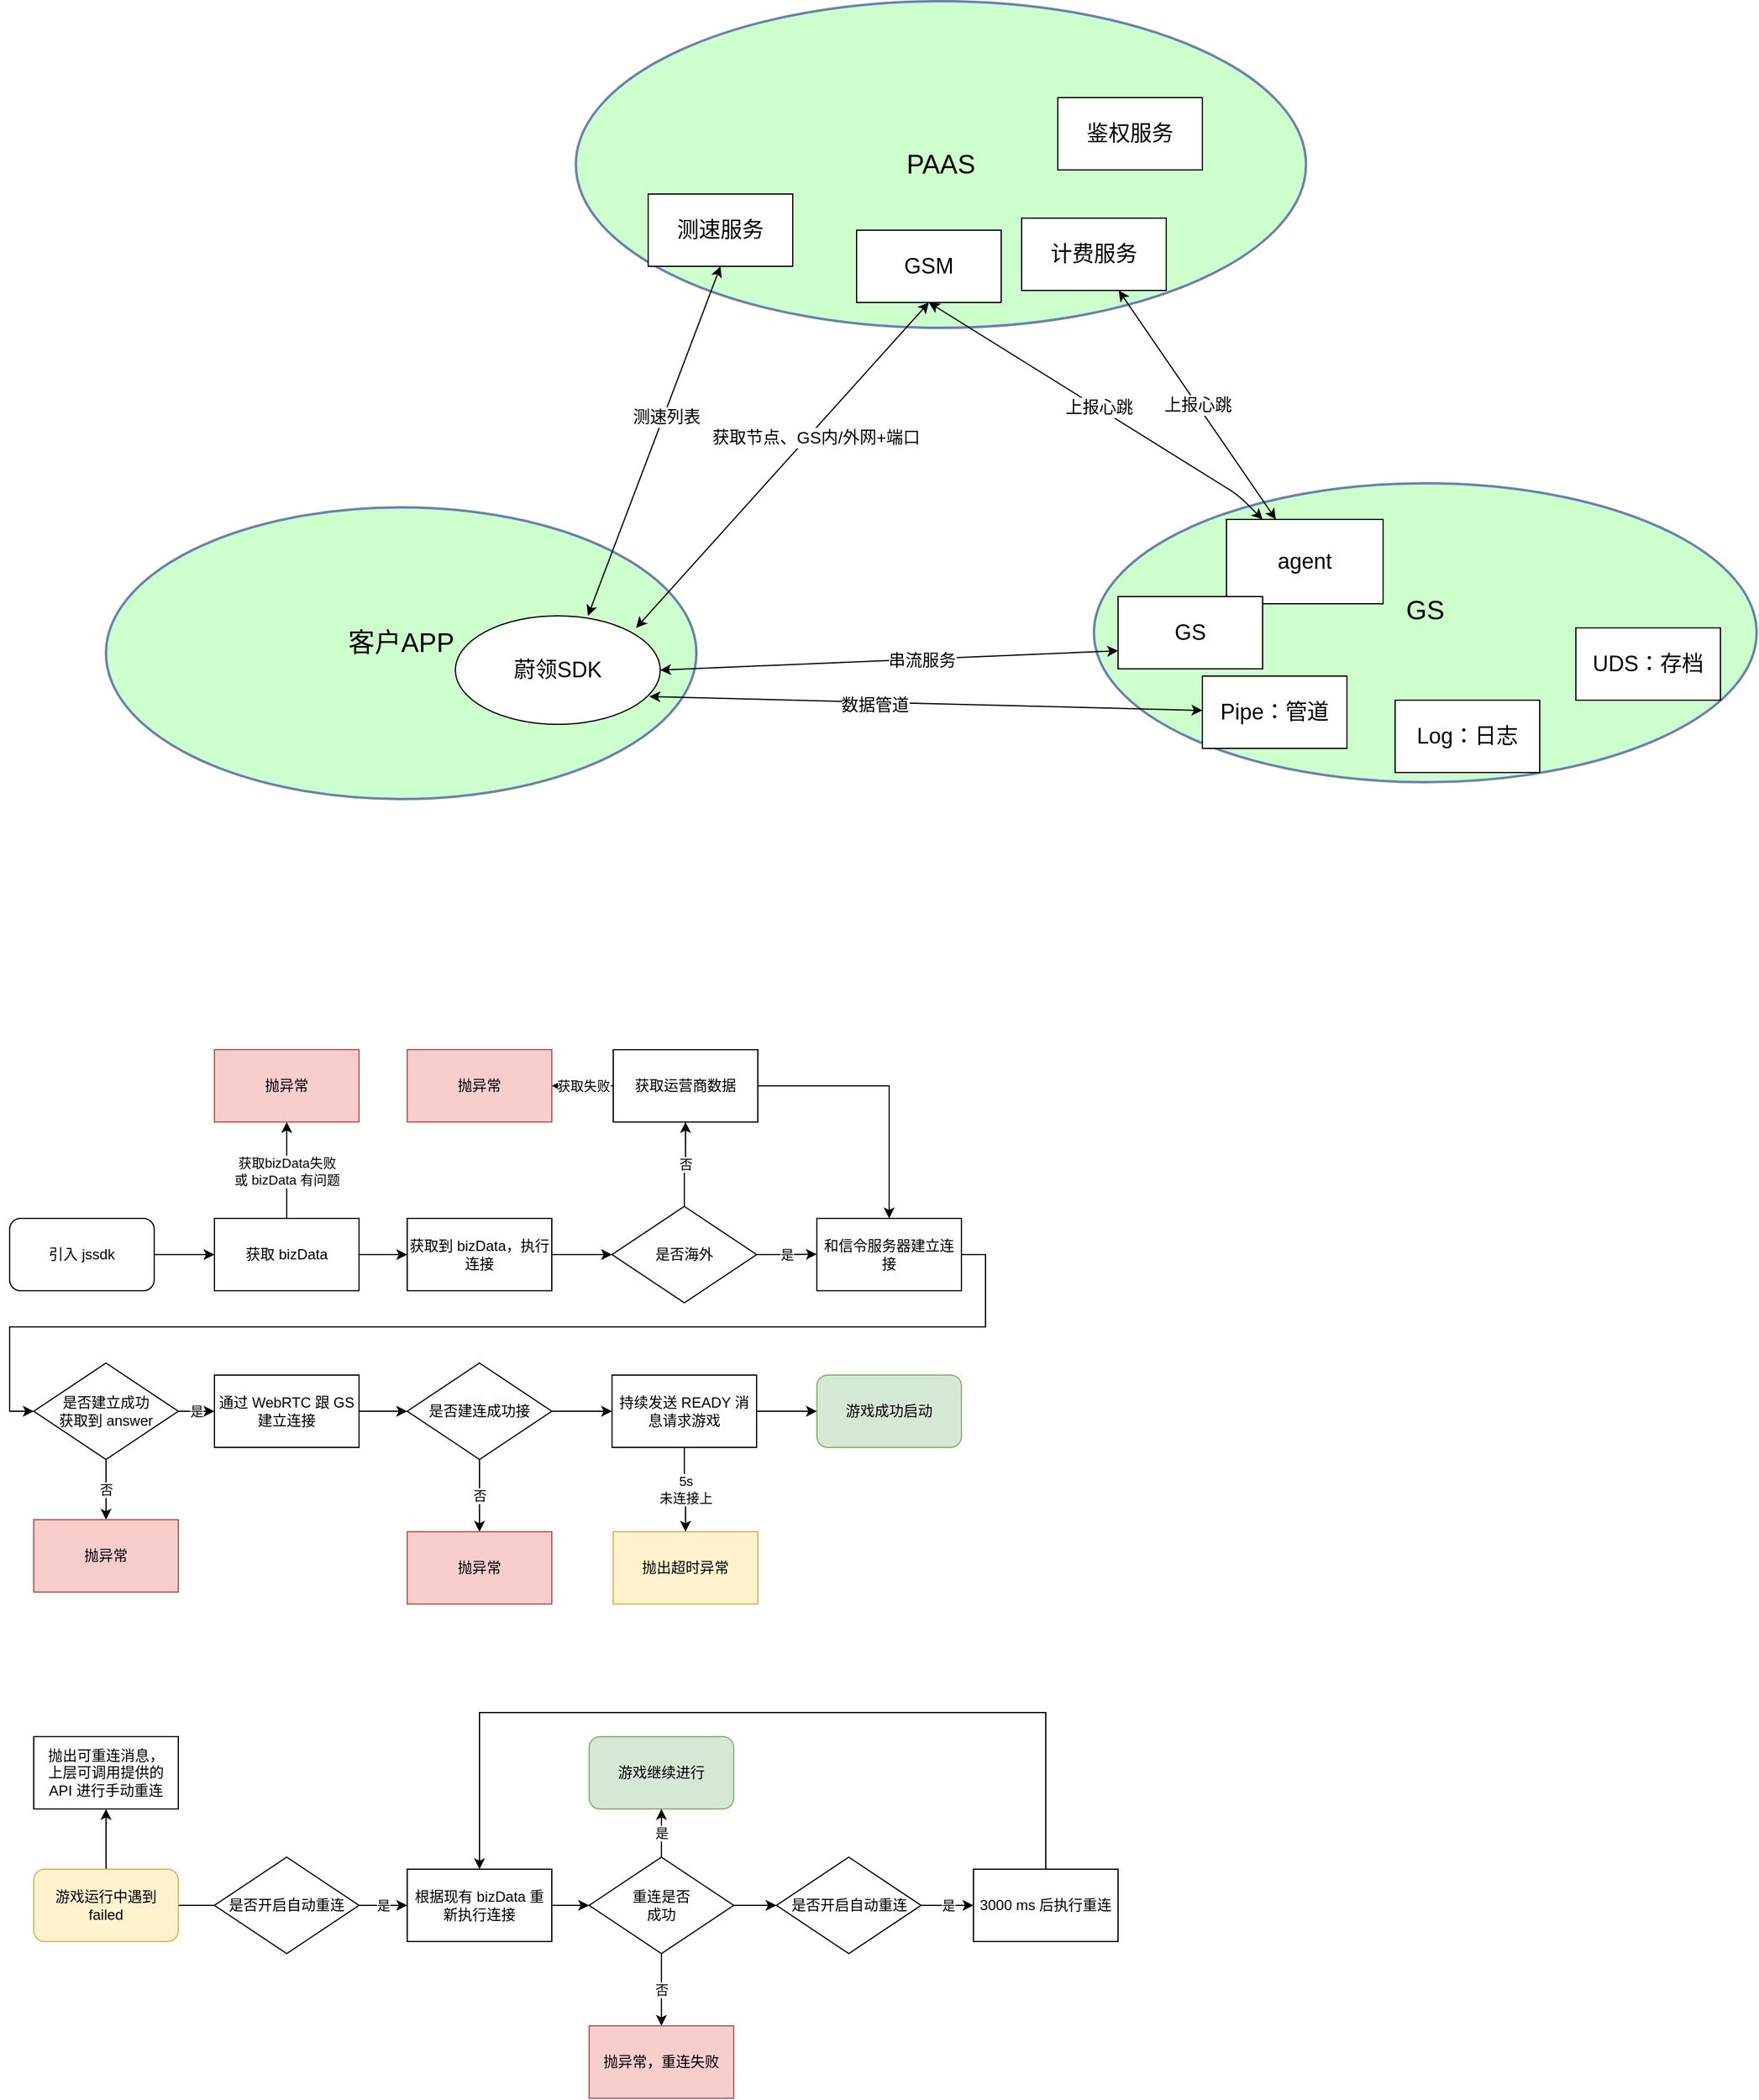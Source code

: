<mxfile version="20.0.4" type="github">
  <diagram id="BA0isQy_YICqdeQ_zjqH" name="Page-1">
    <mxGraphModel dx="1673" dy="896" grid="1" gridSize="10" guides="1" tooltips="1" connect="1" arrows="1" fold="1" page="1" pageScale="1" pageWidth="827" pageHeight="1169" math="0" shadow="0">
      <root>
        <mxCell id="0" />
        <mxCell id="1" parent="0" />
        <mxCell id="KMSyTO2Tw8k9AeE2KC6p-31" value="GS" style="ellipse;whiteSpace=wrap;html=1;rounded=1;shadow=0;comic=0;labelBackgroundColor=none;strokeColor=#6881B3;strokeWidth=2;fillColor=#CCFFCC;fontFamily=Helvetica;fontSize=22;fontColor=#000000;verticalAlign=middle;gradientColor=none;gradientDirection=north;spacingBottom=36;" parent="1" vertex="1">
          <mxGeometry x="1540" y="470" width="550" height="248" as="geometry" />
        </mxCell>
        <mxCell id="KMSyTO2Tw8k9AeE2KC6p-32" value="客户APP" style="ellipse;whiteSpace=wrap;html=1;rounded=1;shadow=0;comic=0;labelBackgroundColor=none;strokeColor=#6881B3;strokeWidth=2;fillColor=#CCFFCC;fontFamily=Helvetica;fontSize=22;fontColor=#000000;verticalAlign=middle;gradientColor=none;gradientDirection=north;spacingBottom=17;" parent="1" vertex="1">
          <mxGeometry x="720" y="490" width="490" height="242" as="geometry" />
        </mxCell>
        <mxCell id="KMSyTO2Tw8k9AeE2KC6p-33" value="PAAS" style="ellipse;whiteSpace=wrap;html=1;rounded=1;shadow=0;comic=0;labelBackgroundColor=none;strokeColor=#6881B3;strokeWidth=2;fillColor=#CCFFCC;fontFamily=Helvetica;fontSize=22;fontColor=#000000;verticalAlign=middle;gradientColor=none;gradientDirection=north;" parent="1" vertex="1">
          <mxGeometry x="1110" y="70" width="606" height="271" as="geometry" />
        </mxCell>
        <mxCell id="KMSyTO2Tw8k9AeE2KC6p-34" value="&lt;font style=&quot;font-size: 18px&quot;&gt;GSM&lt;/font&gt;" style="rounded=0;whiteSpace=wrap;html=1;" parent="1" vertex="1">
          <mxGeometry x="1343" y="260" width="120" height="60" as="geometry" />
        </mxCell>
        <mxCell id="KMSyTO2Tw8k9AeE2KC6p-35" value="&lt;font style=&quot;font-size: 18px&quot;&gt;agent&lt;/font&gt;" style="rounded=0;whiteSpace=wrap;html=1;" parent="1" vertex="1">
          <mxGeometry x="1650" y="500" width="130" height="70" as="geometry" />
        </mxCell>
        <mxCell id="KMSyTO2Tw8k9AeE2KC6p-36" value="&lt;font style=&quot;font-size: 18px&quot;&gt;UDS：存档&lt;/font&gt;" style="rounded=0;whiteSpace=wrap;html=1;" parent="1" vertex="1">
          <mxGeometry x="1940" y="590" width="120" height="60" as="geometry" />
        </mxCell>
        <mxCell id="KMSyTO2Tw8k9AeE2KC6p-37" value="&lt;font style=&quot;font-size: 18px&quot;&gt;Log：日志&lt;/font&gt;" style="rounded=0;whiteSpace=wrap;html=1;" parent="1" vertex="1">
          <mxGeometry x="1790" y="650" width="120" height="60" as="geometry" />
        </mxCell>
        <mxCell id="KMSyTO2Tw8k9AeE2KC6p-38" value="&lt;font style=&quot;font-size: 18px&quot;&gt;鉴权服务&lt;/font&gt;" style="rounded=0;whiteSpace=wrap;html=1;" parent="1" vertex="1">
          <mxGeometry x="1510" y="150" width="120" height="60" as="geometry" />
        </mxCell>
        <mxCell id="KMSyTO2Tw8k9AeE2KC6p-39" value="&lt;font style=&quot;font-size: 18px&quot;&gt;蔚领SDK&lt;/font&gt;" style="ellipse;whiteSpace=wrap;html=1;" parent="1" vertex="1">
          <mxGeometry x="1010" y="580" width="170" height="90" as="geometry" />
        </mxCell>
        <mxCell id="KMSyTO2Tw8k9AeE2KC6p-40" value="&lt;font style=&quot;font-size: 18px&quot;&gt;测速服务&lt;/font&gt;" style="rounded=0;whiteSpace=wrap;html=1;" parent="1" vertex="1">
          <mxGeometry x="1170" y="230" width="120" height="60" as="geometry" />
        </mxCell>
        <mxCell id="KMSyTO2Tw8k9AeE2KC6p-41" value="&lt;font style=&quot;font-size: 14px&quot;&gt;上报心跳&lt;/font&gt;" style="endArrow=classic;startArrow=classic;html=1;entryX=0.5;entryY=1;entryDx=0;entryDy=0;" parent="1" source="KMSyTO2Tw8k9AeE2KC6p-35" target="KMSyTO2Tw8k9AeE2KC6p-34" edge="1">
          <mxGeometry width="50" height="50" relative="1" as="geometry">
            <mxPoint x="1460" y="460" as="sourcePoint" />
            <mxPoint x="1510" y="410" as="targetPoint" />
            <Array as="points">
              <mxPoint x="1660" y="480" />
            </Array>
          </mxGeometry>
        </mxCell>
        <mxCell id="KMSyTO2Tw8k9AeE2KC6p-42" value="" style="endArrow=classic;startArrow=classic;html=1;entryX=0.5;entryY=1;entryDx=0;entryDy=0;" parent="1" target="KMSyTO2Tw8k9AeE2KC6p-40" edge="1">
          <mxGeometry width="50" height="50" relative="1" as="geometry">
            <mxPoint x="1120" y="580" as="sourcePoint" />
            <mxPoint x="1170" y="530" as="targetPoint" />
          </mxGeometry>
        </mxCell>
        <mxCell id="KMSyTO2Tw8k9AeE2KC6p-43" value="&lt;font style=&quot;font-size: 14px&quot;&gt;测速列表&lt;/font&gt;" style="edgeLabel;html=1;align=center;verticalAlign=middle;resizable=0;points=[];" parent="KMSyTO2Tw8k9AeE2KC6p-42" vertex="1" connectable="0">
          <mxGeometry x="0.142" y="-2" relative="1" as="geometry">
            <mxPoint as="offset" />
          </mxGeometry>
        </mxCell>
        <mxCell id="KMSyTO2Tw8k9AeE2KC6p-44" value="" style="endArrow=classic;startArrow=classic;html=1;entryX=0.5;entryY=1;entryDx=0;entryDy=0;" parent="1" target="KMSyTO2Tw8k9AeE2KC6p-34" edge="1">
          <mxGeometry width="50" height="50" relative="1" as="geometry">
            <mxPoint x="1160" y="590" as="sourcePoint" />
            <mxPoint x="1377.862" y="330" as="targetPoint" />
          </mxGeometry>
        </mxCell>
        <mxCell id="KMSyTO2Tw8k9AeE2KC6p-45" value="&lt;font style=&quot;font-size: 14px&quot;&gt;获取节点、GS内/外网+端口&lt;/font&gt;" style="edgeLabel;html=1;align=center;verticalAlign=middle;resizable=0;points=[];" parent="KMSyTO2Tw8k9AeE2KC6p-44" vertex="1" connectable="0">
          <mxGeometry x="0.195" y="-5" relative="1" as="geometry">
            <mxPoint as="offset" />
          </mxGeometry>
        </mxCell>
        <mxCell id="KMSyTO2Tw8k9AeE2KC6p-46" value="" style="endArrow=classic;startArrow=classic;html=1;exitX=1;exitY=0.5;exitDx=0;exitDy=0;entryX=0;entryY=0.75;entryDx=0;entryDy=0;" parent="1" source="KMSyTO2Tw8k9AeE2KC6p-39" target="KMSyTO2Tw8k9AeE2KC6p-50" edge="1">
          <mxGeometry width="50" height="50" relative="1" as="geometry">
            <mxPoint x="1170" y="660" as="sourcePoint" />
            <mxPoint x="1220" y="610" as="targetPoint" />
          </mxGeometry>
        </mxCell>
        <mxCell id="KMSyTO2Tw8k9AeE2KC6p-47" value="&lt;font style=&quot;font-size: 14px&quot;&gt;串流服务&lt;/font&gt;" style="edgeLabel;html=1;align=center;verticalAlign=middle;resizable=0;points=[];" parent="KMSyTO2Tw8k9AeE2KC6p-46" vertex="1" connectable="0">
          <mxGeometry x="0.137" y="-1" relative="1" as="geometry">
            <mxPoint x="1" as="offset" />
          </mxGeometry>
        </mxCell>
        <mxCell id="KMSyTO2Tw8k9AeE2KC6p-48" value="" style="endArrow=classic;startArrow=classic;html=1;exitX=0.947;exitY=0.744;exitDx=0;exitDy=0;exitPerimeter=0;" parent="1" source="KMSyTO2Tw8k9AeE2KC6p-39" target="KMSyTO2Tw8k9AeE2KC6p-51" edge="1">
          <mxGeometry width="50" height="50" relative="1" as="geometry">
            <mxPoint x="1200" y="700" as="sourcePoint" />
            <mxPoint x="1250" y="650" as="targetPoint" />
          </mxGeometry>
        </mxCell>
        <mxCell id="KMSyTO2Tw8k9AeE2KC6p-49" value="&lt;font style=&quot;font-size: 14px&quot;&gt;数据管道&lt;/font&gt;" style="edgeLabel;html=1;align=center;verticalAlign=middle;resizable=0;points=[];" parent="KMSyTO2Tw8k9AeE2KC6p-48" vertex="1" connectable="0">
          <mxGeometry x="-0.185" y="-2" relative="1" as="geometry">
            <mxPoint as="offset" />
          </mxGeometry>
        </mxCell>
        <mxCell id="KMSyTO2Tw8k9AeE2KC6p-50" value="&lt;font style=&quot;font-size: 18px&quot;&gt;GS&lt;/font&gt;" style="rounded=0;whiteSpace=wrap;html=1;" parent="1" vertex="1">
          <mxGeometry x="1560" y="564" width="120" height="60" as="geometry" />
        </mxCell>
        <mxCell id="KMSyTO2Tw8k9AeE2KC6p-51" value="&lt;font style=&quot;font-size: 18px&quot;&gt;Pipe：管道&lt;/font&gt;" style="rounded=0;whiteSpace=wrap;html=1;" parent="1" vertex="1">
          <mxGeometry x="1630" y="630" width="120" height="60" as="geometry" />
        </mxCell>
        <mxCell id="KMSyTO2Tw8k9AeE2KC6p-52" value="&lt;font style=&quot;font-size: 18px&quot;&gt;计费服务&lt;/font&gt;" style="rounded=0;whiteSpace=wrap;html=1;" parent="1" vertex="1">
          <mxGeometry x="1480" y="250" width="120" height="60" as="geometry" />
        </mxCell>
        <mxCell id="KMSyTO2Tw8k9AeE2KC6p-53" value="&lt;span style=&quot;font-size: 14px&quot;&gt;上报心跳&lt;/span&gt;" style="endArrow=classic;startArrow=classic;html=1;" parent="1" source="KMSyTO2Tw8k9AeE2KC6p-35" target="KMSyTO2Tw8k9AeE2KC6p-52" edge="1">
          <mxGeometry width="50" height="50" relative="1" as="geometry">
            <mxPoint x="1520" y="400" as="sourcePoint" />
            <mxPoint x="1570" y="350" as="targetPoint" />
          </mxGeometry>
        </mxCell>
        <mxCell id="YnR-aYr6qyaMzow2zcmj-67" style="edgeStyle=orthogonalEdgeStyle;rounded=0;orthogonalLoop=1;jettySize=auto;html=1;exitX=1;exitY=0.5;exitDx=0;exitDy=0;entryX=0;entryY=0.5;entryDx=0;entryDy=0;" edge="1" parent="1" source="YnR-aYr6qyaMzow2zcmj-1" target="YnR-aYr6qyaMzow2zcmj-65">
          <mxGeometry relative="1" as="geometry" />
        </mxCell>
        <mxCell id="YnR-aYr6qyaMzow2zcmj-1" value="引入 jssdk" style="rounded=1;whiteSpace=wrap;html=1;" vertex="1" parent="1">
          <mxGeometry x="640" y="1080" width="120" height="60" as="geometry" />
        </mxCell>
        <mxCell id="YnR-aYr6qyaMzow2zcmj-64" style="edgeStyle=orthogonalEdgeStyle;rounded=0;orthogonalLoop=1;jettySize=auto;html=1;exitX=1;exitY=0.5;exitDx=0;exitDy=0;entryX=0;entryY=0.5;entryDx=0;entryDy=0;" edge="1" parent="1" source="YnR-aYr6qyaMzow2zcmj-2" target="YnR-aYr6qyaMzow2zcmj-4">
          <mxGeometry relative="1" as="geometry" />
        </mxCell>
        <mxCell id="YnR-aYr6qyaMzow2zcmj-2" value="获取到 bizData，执行 连接" style="rounded=0;whiteSpace=wrap;html=1;" vertex="1" parent="1">
          <mxGeometry x="970" y="1080" width="120" height="60" as="geometry" />
        </mxCell>
        <mxCell id="YnR-aYr6qyaMzow2zcmj-7" value="否" style="edgeStyle=orthogonalEdgeStyle;rounded=0;orthogonalLoop=1;jettySize=auto;html=1;exitX=0.5;exitY=0;exitDx=0;exitDy=0;entryX=0.5;entryY=1;entryDx=0;entryDy=0;" edge="1" parent="1" source="YnR-aYr6qyaMzow2zcmj-4" target="YnR-aYr6qyaMzow2zcmj-6">
          <mxGeometry relative="1" as="geometry" />
        </mxCell>
        <mxCell id="YnR-aYr6qyaMzow2zcmj-8" value="是" style="edgeStyle=orthogonalEdgeStyle;rounded=0;orthogonalLoop=1;jettySize=auto;html=1;exitX=1;exitY=0.5;exitDx=0;exitDy=0;" edge="1" parent="1" source="YnR-aYr6qyaMzow2zcmj-4">
          <mxGeometry relative="1" as="geometry">
            <mxPoint x="1310" y="1109.714" as="targetPoint" />
          </mxGeometry>
        </mxCell>
        <mxCell id="YnR-aYr6qyaMzow2zcmj-4" value="是否海外" style="rhombus;whiteSpace=wrap;html=1;" vertex="1" parent="1">
          <mxGeometry x="1140" y="1070" width="120" height="80" as="geometry" />
        </mxCell>
        <mxCell id="YnR-aYr6qyaMzow2zcmj-30" style="edgeStyle=orthogonalEdgeStyle;rounded=0;orthogonalLoop=1;jettySize=auto;html=1;exitX=1;exitY=0.5;exitDx=0;exitDy=0;entryX=0.5;entryY=0;entryDx=0;entryDy=0;" edge="1" parent="1" source="YnR-aYr6qyaMzow2zcmj-6" target="YnR-aYr6qyaMzow2zcmj-9">
          <mxGeometry relative="1" as="geometry" />
        </mxCell>
        <mxCell id="YnR-aYr6qyaMzow2zcmj-37" value="获取失败" style="edgeStyle=orthogonalEdgeStyle;rounded=0;orthogonalLoop=1;jettySize=auto;html=1;exitX=0;exitY=0.5;exitDx=0;exitDy=0;entryX=1;entryY=0.5;entryDx=0;entryDy=0;" edge="1" parent="1" source="YnR-aYr6qyaMzow2zcmj-6" target="YnR-aYr6qyaMzow2zcmj-38">
          <mxGeometry relative="1" as="geometry">
            <mxPoint x="1070" y="969.714" as="targetPoint" />
          </mxGeometry>
        </mxCell>
        <mxCell id="YnR-aYr6qyaMzow2zcmj-6" value="获取运营商数据" style="rounded=0;whiteSpace=wrap;html=1;" vertex="1" parent="1">
          <mxGeometry x="1141" y="940" width="120" height="60" as="geometry" />
        </mxCell>
        <mxCell id="YnR-aYr6qyaMzow2zcmj-31" style="edgeStyle=orthogonalEdgeStyle;rounded=0;orthogonalLoop=1;jettySize=auto;html=1;exitX=1;exitY=0.5;exitDx=0;exitDy=0;entryX=0;entryY=0.5;entryDx=0;entryDy=0;" edge="1" parent="1" source="YnR-aYr6qyaMzow2zcmj-9" target="YnR-aYr6qyaMzow2zcmj-10">
          <mxGeometry relative="1" as="geometry" />
        </mxCell>
        <mxCell id="YnR-aYr6qyaMzow2zcmj-9" value="和信令服务器建立连接" style="rounded=0;whiteSpace=wrap;html=1;" vertex="1" parent="1">
          <mxGeometry x="1310" y="1080" width="120" height="60" as="geometry" />
        </mxCell>
        <mxCell id="YnR-aYr6qyaMzow2zcmj-14" value="是" style="edgeStyle=orthogonalEdgeStyle;rounded=0;orthogonalLoop=1;jettySize=auto;html=1;exitX=1;exitY=0.5;exitDx=0;exitDy=0;entryX=0;entryY=0.5;entryDx=0;entryDy=0;" edge="1" parent="1" source="YnR-aYr6qyaMzow2zcmj-10" target="YnR-aYr6qyaMzow2zcmj-15">
          <mxGeometry relative="1" as="geometry">
            <mxPoint x="800" y="1239.714" as="targetPoint" />
          </mxGeometry>
        </mxCell>
        <mxCell id="YnR-aYr6qyaMzow2zcmj-49" value="否" style="edgeStyle=orthogonalEdgeStyle;rounded=0;orthogonalLoop=1;jettySize=auto;html=1;exitX=0.5;exitY=1;exitDx=0;exitDy=0;entryX=0.5;entryY=0;entryDx=0;entryDy=0;" edge="1" parent="1" source="YnR-aYr6qyaMzow2zcmj-10" target="YnR-aYr6qyaMzow2zcmj-12">
          <mxGeometry relative="1" as="geometry" />
        </mxCell>
        <mxCell id="YnR-aYr6qyaMzow2zcmj-10" value="是否建立成功&lt;br&gt;获取到 answer" style="rhombus;whiteSpace=wrap;html=1;" vertex="1" parent="1">
          <mxGeometry x="660" y="1200" width="120" height="80" as="geometry" />
        </mxCell>
        <mxCell id="YnR-aYr6qyaMzow2zcmj-12" value="抛异常" style="rounded=0;whiteSpace=wrap;html=1;fillColor=#f8cecc;strokeColor=#b85450;" vertex="1" parent="1">
          <mxGeometry x="660" y="1330" width="120" height="60" as="geometry" />
        </mxCell>
        <mxCell id="YnR-aYr6qyaMzow2zcmj-46" style="edgeStyle=orthogonalEdgeStyle;rounded=0;orthogonalLoop=1;jettySize=auto;html=1;exitX=1;exitY=0.5;exitDx=0;exitDy=0;entryX=0;entryY=0.5;entryDx=0;entryDy=0;" edge="1" parent="1" source="YnR-aYr6qyaMzow2zcmj-15" target="YnR-aYr6qyaMzow2zcmj-19">
          <mxGeometry relative="1" as="geometry" />
        </mxCell>
        <mxCell id="YnR-aYr6qyaMzow2zcmj-15" value="通过 WebRTC 跟 GS 建立连接" style="rounded=0;whiteSpace=wrap;html=1;" vertex="1" parent="1">
          <mxGeometry x="810" y="1210" width="120" height="60" as="geometry" />
        </mxCell>
        <mxCell id="YnR-aYr6qyaMzow2zcmj-23" value="否" style="edgeStyle=orthogonalEdgeStyle;rounded=0;orthogonalLoop=1;jettySize=auto;html=1;exitX=0.5;exitY=1;exitDx=0;exitDy=0;" edge="1" parent="1" source="YnR-aYr6qyaMzow2zcmj-19" target="YnR-aYr6qyaMzow2zcmj-22">
          <mxGeometry relative="1" as="geometry" />
        </mxCell>
        <mxCell id="YnR-aYr6qyaMzow2zcmj-47" style="edgeStyle=orthogonalEdgeStyle;rounded=0;orthogonalLoop=1;jettySize=auto;html=1;exitX=1;exitY=0.5;exitDx=0;exitDy=0;entryX=0;entryY=0.5;entryDx=0;entryDy=0;" edge="1" parent="1" source="YnR-aYr6qyaMzow2zcmj-19" target="YnR-aYr6qyaMzow2zcmj-25">
          <mxGeometry relative="1" as="geometry" />
        </mxCell>
        <mxCell id="YnR-aYr6qyaMzow2zcmj-19" value="是否建连成功接" style="rhombus;whiteSpace=wrap;html=1;" vertex="1" parent="1">
          <mxGeometry x="970" y="1200" width="120" height="80" as="geometry" />
        </mxCell>
        <mxCell id="YnR-aYr6qyaMzow2zcmj-22" value="抛异常" style="rounded=0;whiteSpace=wrap;html=1;fillColor=#f8cecc;strokeColor=#b85450;" vertex="1" parent="1">
          <mxGeometry x="970" y="1340" width="120" height="60" as="geometry" />
        </mxCell>
        <mxCell id="YnR-aYr6qyaMzow2zcmj-28" value="5s &lt;br&gt;未连接上" style="edgeStyle=orthogonalEdgeStyle;rounded=0;orthogonalLoop=1;jettySize=auto;html=1;exitX=0.5;exitY=1;exitDx=0;exitDy=0;entryX=0.5;entryY=0;entryDx=0;entryDy=0;" edge="1" parent="1" source="YnR-aYr6qyaMzow2zcmj-25" target="YnR-aYr6qyaMzow2zcmj-35">
          <mxGeometry relative="1" as="geometry">
            <mxPoint x="887.5" y="1310" as="targetPoint" />
          </mxGeometry>
        </mxCell>
        <mxCell id="YnR-aYr6qyaMzow2zcmj-48" style="edgeStyle=orthogonalEdgeStyle;rounded=0;orthogonalLoop=1;jettySize=auto;html=1;exitX=1;exitY=0.5;exitDx=0;exitDy=0;entryX=0;entryY=0.5;entryDx=0;entryDy=0;" edge="1" parent="1" source="YnR-aYr6qyaMzow2zcmj-25" target="YnR-aYr6qyaMzow2zcmj-42">
          <mxGeometry relative="1" as="geometry" />
        </mxCell>
        <mxCell id="YnR-aYr6qyaMzow2zcmj-25" value="持续发送 READY 消息请求游戏" style="rounded=0;whiteSpace=wrap;html=1;" vertex="1" parent="1">
          <mxGeometry x="1140" y="1210" width="120" height="60" as="geometry" />
        </mxCell>
        <mxCell id="YnR-aYr6qyaMzow2zcmj-35" value="抛出超时异常" style="rounded=0;whiteSpace=wrap;html=1;fillColor=#fff2cc;strokeColor=#d6b656;" vertex="1" parent="1">
          <mxGeometry x="1141" y="1340" width="120" height="60" as="geometry" />
        </mxCell>
        <mxCell id="YnR-aYr6qyaMzow2zcmj-38" value="抛异常" style="rounded=0;whiteSpace=wrap;html=1;fillColor=#f8cecc;strokeColor=#b85450;" vertex="1" parent="1">
          <mxGeometry x="970" y="940" width="120" height="60" as="geometry" />
        </mxCell>
        <mxCell id="YnR-aYr6qyaMzow2zcmj-42" value="游戏成功启动" style="rounded=1;whiteSpace=wrap;html=1;fillColor=#d5e8d4;strokeColor=#82b366;" vertex="1" parent="1">
          <mxGeometry x="1310" y="1210" width="120" height="60" as="geometry" />
        </mxCell>
        <mxCell id="YnR-aYr6qyaMzow2zcmj-57" style="edgeStyle=orthogonalEdgeStyle;rounded=0;orthogonalLoop=1;jettySize=auto;html=1;exitX=0.5;exitY=0;exitDx=0;exitDy=0;entryX=0.5;entryY=1;entryDx=0;entryDy=0;" edge="1" parent="1" source="YnR-aYr6qyaMzow2zcmj-53" target="YnR-aYr6qyaMzow2zcmj-56">
          <mxGeometry relative="1" as="geometry" />
        </mxCell>
        <mxCell id="YnR-aYr6qyaMzow2zcmj-59" style="edgeStyle=orthogonalEdgeStyle;rounded=0;orthogonalLoop=1;jettySize=auto;html=1;exitX=1;exitY=0.5;exitDx=0;exitDy=0;entryX=0;entryY=0.5;entryDx=0;entryDy=0;" edge="1" parent="1" source="YnR-aYr6qyaMzow2zcmj-53">
          <mxGeometry relative="1" as="geometry">
            <mxPoint x="827" y="1650" as="targetPoint" />
          </mxGeometry>
        </mxCell>
        <mxCell id="YnR-aYr6qyaMzow2zcmj-53" value="游戏运行中遇到&lt;br&gt;failed" style="rounded=1;whiteSpace=wrap;html=1;fillColor=#fff2cc;strokeColor=#d6b656;" vertex="1" parent="1">
          <mxGeometry x="660" y="1620" width="120" height="60" as="geometry" />
        </mxCell>
        <mxCell id="YnR-aYr6qyaMzow2zcmj-56" value="抛出可重连消息，&lt;br&gt;上层可调用提供的 API 进行手动重连" style="rounded=0;whiteSpace=wrap;html=1;" vertex="1" parent="1">
          <mxGeometry x="660" y="1510" width="120" height="60" as="geometry" />
        </mxCell>
        <mxCell id="YnR-aYr6qyaMzow2zcmj-61" value="是" style="edgeStyle=orthogonalEdgeStyle;rounded=0;orthogonalLoop=1;jettySize=auto;html=1;exitX=1;exitY=0.5;exitDx=0;exitDy=0;entryX=0;entryY=0.5;entryDx=0;entryDy=0;" edge="1" parent="1" source="YnR-aYr6qyaMzow2zcmj-60" target="YnR-aYr6qyaMzow2zcmj-63">
          <mxGeometry relative="1" as="geometry">
            <mxPoint x="1000" y="1650.154" as="targetPoint" />
          </mxGeometry>
        </mxCell>
        <mxCell id="YnR-aYr6qyaMzow2zcmj-60" value="是否开启自动重连" style="rhombus;whiteSpace=wrap;html=1;" vertex="1" parent="1">
          <mxGeometry x="810" y="1610" width="120" height="80" as="geometry" />
        </mxCell>
        <mxCell id="YnR-aYr6qyaMzow2zcmj-87" style="edgeStyle=orthogonalEdgeStyle;rounded=0;orthogonalLoop=1;jettySize=auto;html=1;exitX=1;exitY=0.5;exitDx=0;exitDy=0;entryX=0;entryY=0.5;entryDx=0;entryDy=0;" edge="1" parent="1" source="YnR-aYr6qyaMzow2zcmj-63" target="YnR-aYr6qyaMzow2zcmj-86">
          <mxGeometry relative="1" as="geometry" />
        </mxCell>
        <mxCell id="YnR-aYr6qyaMzow2zcmj-63" value="根据现有 bizData 重新执行连接" style="rounded=0;whiteSpace=wrap;html=1;" vertex="1" parent="1">
          <mxGeometry x="970" y="1620" width="120" height="60" as="geometry" />
        </mxCell>
        <mxCell id="YnR-aYr6qyaMzow2zcmj-66" style="edgeStyle=orthogonalEdgeStyle;rounded=0;orthogonalLoop=1;jettySize=auto;html=1;exitX=1;exitY=0.5;exitDx=0;exitDy=0;entryX=0;entryY=0.5;entryDx=0;entryDy=0;" edge="1" parent="1" source="YnR-aYr6qyaMzow2zcmj-65" target="YnR-aYr6qyaMzow2zcmj-2">
          <mxGeometry relative="1" as="geometry" />
        </mxCell>
        <mxCell id="YnR-aYr6qyaMzow2zcmj-69" style="edgeStyle=orthogonalEdgeStyle;rounded=0;orthogonalLoop=1;jettySize=auto;html=1;exitX=0.5;exitY=0;exitDx=0;exitDy=0;entryX=0.5;entryY=1;entryDx=0;entryDy=0;" edge="1" parent="1" source="YnR-aYr6qyaMzow2zcmj-65" target="YnR-aYr6qyaMzow2zcmj-70">
          <mxGeometry relative="1" as="geometry">
            <mxPoint x="869.846" y="1010" as="targetPoint" />
          </mxGeometry>
        </mxCell>
        <mxCell id="YnR-aYr6qyaMzow2zcmj-71" value="获取bizData失败&lt;br&gt;或 bizData 有问题" style="edgeLabel;html=1;align=center;verticalAlign=middle;resizable=0;points=[];" vertex="1" connectable="0" parent="YnR-aYr6qyaMzow2zcmj-69">
          <mxGeometry x="0.285" y="-1" relative="1" as="geometry">
            <mxPoint x="-1" y="12" as="offset" />
          </mxGeometry>
        </mxCell>
        <mxCell id="YnR-aYr6qyaMzow2zcmj-65" value="获取 bizData" style="rounded=0;whiteSpace=wrap;html=1;" vertex="1" parent="1">
          <mxGeometry x="810" y="1080" width="120" height="60" as="geometry" />
        </mxCell>
        <mxCell id="YnR-aYr6qyaMzow2zcmj-70" value="抛异常" style="rounded=0;whiteSpace=wrap;html=1;fillColor=#f8cecc;strokeColor=#b85450;" vertex="1" parent="1">
          <mxGeometry x="810" y="940" width="120" height="60" as="geometry" />
        </mxCell>
        <mxCell id="YnR-aYr6qyaMzow2zcmj-91" value="是" style="edgeStyle=orthogonalEdgeStyle;rounded=0;orthogonalLoop=1;jettySize=auto;html=1;exitX=1;exitY=0.5;exitDx=0;exitDy=0;entryX=0;entryY=0.5;entryDx=0;entryDy=0;" edge="1" parent="1" source="YnR-aYr6qyaMzow2zcmj-77" target="YnR-aYr6qyaMzow2zcmj-80">
          <mxGeometry relative="1" as="geometry" />
        </mxCell>
        <mxCell id="YnR-aYr6qyaMzow2zcmj-77" value="是否开启自动重连" style="rhombus;whiteSpace=wrap;html=1;" vertex="1" parent="1">
          <mxGeometry x="1276.5" y="1610" width="120" height="80" as="geometry" />
        </mxCell>
        <mxCell id="YnR-aYr6qyaMzow2zcmj-95" style="edgeStyle=orthogonalEdgeStyle;rounded=0;orthogonalLoop=1;jettySize=auto;html=1;exitX=0.5;exitY=0;exitDx=0;exitDy=0;entryX=0.5;entryY=0;entryDx=0;entryDy=0;" edge="1" parent="1" source="YnR-aYr6qyaMzow2zcmj-80" target="YnR-aYr6qyaMzow2zcmj-63">
          <mxGeometry relative="1" as="geometry">
            <Array as="points">
              <mxPoint x="1500" y="1490" />
              <mxPoint x="1030" y="1490" />
            </Array>
          </mxGeometry>
        </mxCell>
        <mxCell id="YnR-aYr6qyaMzow2zcmj-80" value="3000 ms 后执行重连" style="rounded=0;whiteSpace=wrap;html=1;" vertex="1" parent="1">
          <mxGeometry x="1440" y="1620" width="120" height="60" as="geometry" />
        </mxCell>
        <mxCell id="YnR-aYr6qyaMzow2zcmj-82" value="游戏继续进行" style="rounded=1;whiteSpace=wrap;html=1;fillColor=#d5e8d4;strokeColor=#82b366;" vertex="1" parent="1">
          <mxGeometry x="1121" y="1510" width="120" height="60" as="geometry" />
        </mxCell>
        <mxCell id="YnR-aYr6qyaMzow2zcmj-89" value="是" style="edgeStyle=orthogonalEdgeStyle;rounded=0;orthogonalLoop=1;jettySize=auto;html=1;exitX=0.5;exitY=0;exitDx=0;exitDy=0;entryX=0.5;entryY=1;entryDx=0;entryDy=0;" edge="1" parent="1" source="YnR-aYr6qyaMzow2zcmj-86" target="YnR-aYr6qyaMzow2zcmj-82">
          <mxGeometry relative="1" as="geometry" />
        </mxCell>
        <mxCell id="YnR-aYr6qyaMzow2zcmj-90" style="edgeStyle=orthogonalEdgeStyle;rounded=0;orthogonalLoop=1;jettySize=auto;html=1;exitX=1;exitY=0.5;exitDx=0;exitDy=0;entryX=0;entryY=0.5;entryDx=0;entryDy=0;" edge="1" parent="1" source="YnR-aYr6qyaMzow2zcmj-86" target="YnR-aYr6qyaMzow2zcmj-77">
          <mxGeometry relative="1" as="geometry" />
        </mxCell>
        <mxCell id="YnR-aYr6qyaMzow2zcmj-92" value="否" style="edgeStyle=orthogonalEdgeStyle;rounded=0;orthogonalLoop=1;jettySize=auto;html=1;exitX=0.5;exitY=1;exitDx=0;exitDy=0;entryX=0.5;entryY=0;entryDx=0;entryDy=0;" edge="1" parent="1" source="YnR-aYr6qyaMzow2zcmj-86" target="YnR-aYr6qyaMzow2zcmj-94">
          <mxGeometry relative="1" as="geometry">
            <mxPoint x="1181.143" y="1720" as="targetPoint" />
          </mxGeometry>
        </mxCell>
        <mxCell id="YnR-aYr6qyaMzow2zcmj-86" value="重连是否&lt;br&gt;成功" style="rhombus;whiteSpace=wrap;html=1;" vertex="1" parent="1">
          <mxGeometry x="1121" y="1610" width="120" height="80" as="geometry" />
        </mxCell>
        <mxCell id="YnR-aYr6qyaMzow2zcmj-94" value="抛异常，重连失败" style="rounded=0;whiteSpace=wrap;html=1;fillColor=#f8cecc;strokeColor=#b85450;" vertex="1" parent="1">
          <mxGeometry x="1121" y="1750" width="120" height="60" as="geometry" />
        </mxCell>
      </root>
    </mxGraphModel>
  </diagram>
</mxfile>
